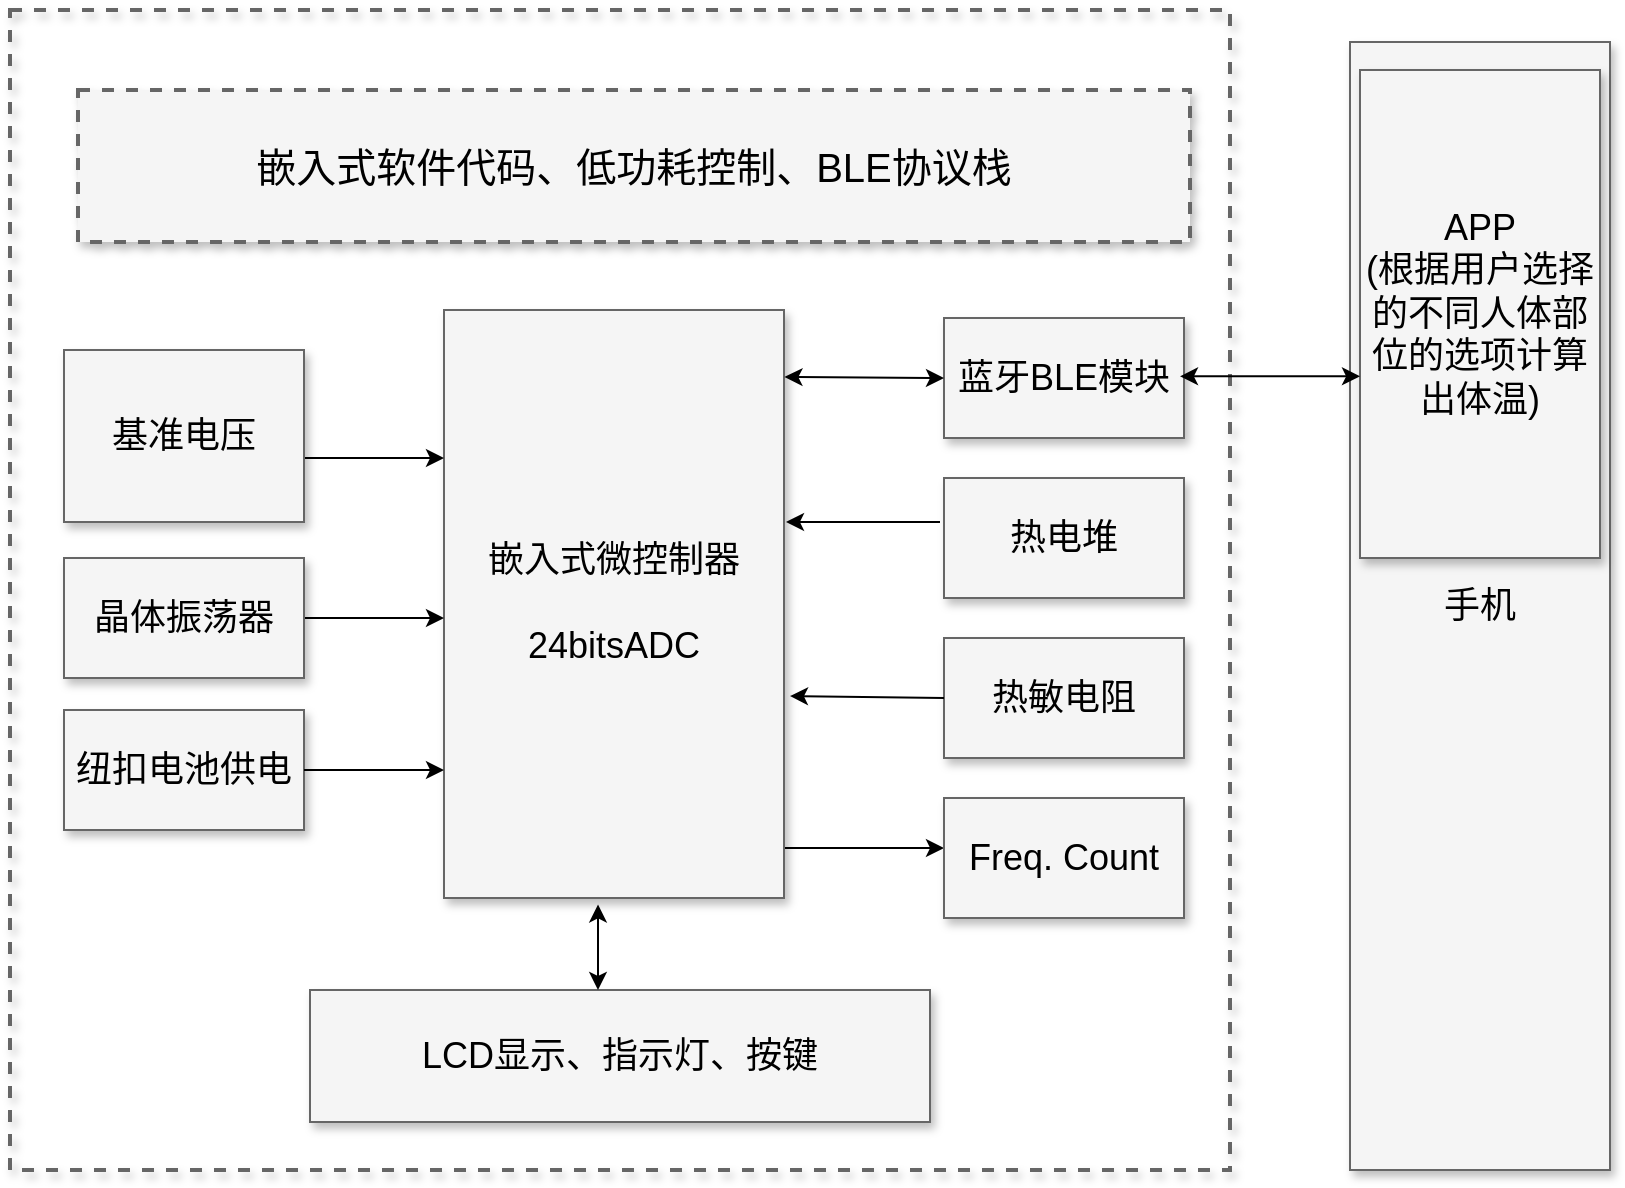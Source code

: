 <mxfile version="14.9.8" type="github">
  <diagram name="Page-1" id="90a13364-a465-7bf4-72fc-28e22215d7a0">
    <mxGraphModel dx="1730" dy="950" grid="1" gridSize="10" guides="1" tooltips="1" connect="1" arrows="1" fold="1" page="1" pageScale="1.5" pageWidth="1169" pageHeight="826" background="none" math="0" shadow="0">
      <root>
        <mxCell id="0" style=";html=1;" />
        <mxCell id="1" style=";html=1;" parent="0" />
        <mxCell id="DPt9-Xgg2FiwXUiJCqeW-1" value="手机" style="whiteSpace=wrap;html=1;shadow=1;fontSize=18;fillColor=#f5f5f5;strokeColor=#666666;" vertex="1" parent="1">
          <mxGeometry x="1240" y="306" width="130" height="564" as="geometry" />
        </mxCell>
        <mxCell id="DPt9-Xgg2FiwXUiJCqeW-2" value="" style="whiteSpace=wrap;html=1;shadow=1;fontSize=20;strokeColor=#666666;strokeWidth=2;dashed=1;fillColor=none;" vertex="1" parent="1">
          <mxGeometry x="570" y="290" width="610" height="580" as="geometry" />
        </mxCell>
        <mxCell id="3a17f1ce550125da-1" value="嵌入式软件代码、低功耗控制、BLE协议栈" style="whiteSpace=wrap;html=1;shadow=1;fontSize=20;fillColor=#f5f5f5;strokeColor=#666666;strokeWidth=2;dashed=1;" parent="1" vertex="1">
          <mxGeometry x="604" y="330" width="556" height="76" as="geometry" />
        </mxCell>
        <mxCell id="3a17f1ce550125da-16" style="edgeStyle=elbowEdgeStyle;rounded=0;html=1;startArrow=none;startFill=0;jettySize=auto;orthogonalLoop=1;fontSize=18;elbow=vertical;" parent="1" source="3a17f1ce550125da-2" target="3a17f1ce550125da-7" edge="1">
          <mxGeometry relative="1" as="geometry" />
        </mxCell>
        <mxCell id="3a17f1ce550125da-2" value="嵌入式微控制器&lt;br&gt;&lt;br&gt;24bitsADC" style="whiteSpace=wrap;html=1;shadow=1;fontSize=18;fillColor=#f5f5f5;strokeColor=#666666;" parent="1" vertex="1">
          <mxGeometry x="787" y="440" width="170" height="294" as="geometry" />
        </mxCell>
        <mxCell id="3a17f1ce550125da-4" value="蓝牙BLE模块" style="whiteSpace=wrap;html=1;shadow=1;fontSize=18;fillColor=#f5f5f5;strokeColor=#666666;" parent="1" vertex="1">
          <mxGeometry x="1037" y="444" width="120" height="60" as="geometry" />
        </mxCell>
        <mxCell id="3a17f1ce550125da-5" value="热电堆" style="whiteSpace=wrap;html=1;shadow=1;fontSize=18;fillColor=#f5f5f5;strokeColor=#666666;" parent="1" vertex="1">
          <mxGeometry x="1037" y="524" width="120" height="60" as="geometry" />
        </mxCell>
        <mxCell id="3a17f1ce550125da-6" value="热敏电阻" style="whiteSpace=wrap;html=1;shadow=1;fontSize=18;fillColor=#f5f5f5;strokeColor=#666666;" parent="1" vertex="1">
          <mxGeometry x="1037" y="604" width="120" height="60" as="geometry" />
        </mxCell>
        <mxCell id="3a17f1ce550125da-7" value="Freq. Count" style="whiteSpace=wrap;html=1;shadow=1;fontSize=18;fillColor=#f5f5f5;strokeColor=#666666;" parent="1" vertex="1">
          <mxGeometry x="1037" y="684" width="120" height="60" as="geometry" />
        </mxCell>
        <mxCell id="3a17f1ce550125da-20" style="edgeStyle=elbowEdgeStyle;rounded=0;html=1;startArrow=none;startFill=0;jettySize=auto;orthogonalLoop=1;fontSize=18;elbow=vertical;" parent="1" source="3a17f1ce550125da-8" target="3a17f1ce550125da-2" edge="1">
          <mxGeometry relative="1" as="geometry">
            <Array as="points">
              <mxPoint x="757" y="514" />
            </Array>
          </mxGeometry>
        </mxCell>
        <mxCell id="3a17f1ce550125da-8" value="基准电压" style="whiteSpace=wrap;html=1;shadow=1;fontSize=18;fillColor=#f5f5f5;strokeColor=#666666;" parent="1" vertex="1">
          <mxGeometry x="597" y="460" width="120" height="86" as="geometry" />
        </mxCell>
        <mxCell id="3a17f1ce550125da-21" style="edgeStyle=elbowEdgeStyle;rounded=0;html=1;startArrow=none;startFill=0;jettySize=auto;orthogonalLoop=1;fontSize=18;elbow=vertical;" parent="1" source="3a17f1ce550125da-9" target="3a17f1ce550125da-2" edge="1">
          <mxGeometry relative="1" as="geometry" />
        </mxCell>
        <mxCell id="3a17f1ce550125da-9" value="晶体振荡器" style="whiteSpace=wrap;html=1;shadow=1;fontSize=18;fillColor=#f5f5f5;strokeColor=#666666;" parent="1" vertex="1">
          <mxGeometry x="597" y="564" width="120" height="60" as="geometry" />
        </mxCell>
        <mxCell id="3a17f1ce550125da-10" value="LCD显示、指示灯、按键" style="whiteSpace=wrap;html=1;shadow=1;fontSize=18;fillColor=#f5f5f5;strokeColor=#666666;" parent="1" vertex="1">
          <mxGeometry x="720" y="780" width="310" height="66" as="geometry" />
        </mxCell>
        <mxCell id="3a17f1ce550125da-11" value="纽扣电池供电" style="whiteSpace=wrap;html=1;shadow=1;fontSize=18;fillColor=#f5f5f5;strokeColor=#666666;" parent="1" vertex="1">
          <mxGeometry x="597" y="640" width="120" height="60" as="geometry" />
        </mxCell>
        <mxCell id="DPt9-Xgg2FiwXUiJCqeW-4" value="" style="endArrow=classic;startArrow=classic;html=1;exitX=1;exitY=0.5;exitDx=0;exitDy=0;entryX=-0.027;entryY=0.277;entryDx=0;entryDy=0;entryPerimeter=0;" edge="1" parent="1">
          <mxGeometry width="50" height="50" relative="1" as="geometry">
            <mxPoint x="957.24" y="473.5" as="sourcePoint" />
            <mxPoint x="1037.0" y="474.01" as="targetPoint" />
          </mxGeometry>
        </mxCell>
        <mxCell id="DPt9-Xgg2FiwXUiJCqeW-5" value="" style="endArrow=classic;html=1;exitX=0;exitY=0.5;exitDx=0;exitDy=0;" edge="1" parent="1" source="3a17f1ce550125da-6">
          <mxGeometry width="50" height="50" relative="1" as="geometry">
            <mxPoint x="980" y="610" as="sourcePoint" />
            <mxPoint x="960" y="633" as="targetPoint" />
          </mxGeometry>
        </mxCell>
        <mxCell id="DPt9-Xgg2FiwXUiJCqeW-6" value="" style="endArrow=classic;html=1;entryX=1.02;entryY=0.657;entryDx=0;entryDy=0;entryPerimeter=0;" edge="1" parent="1">
          <mxGeometry width="50" height="50" relative="1" as="geometry">
            <mxPoint x="1035" y="546" as="sourcePoint" />
            <mxPoint x="958.0" y="545.998" as="targetPoint" />
          </mxGeometry>
        </mxCell>
        <mxCell id="DPt9-Xgg2FiwXUiJCqeW-7" style="edgeStyle=elbowEdgeStyle;rounded=0;html=1;startArrow=none;startFill=0;jettySize=auto;orthogonalLoop=1;fontSize=18;elbow=vertical;" edge="1" parent="1">
          <mxGeometry relative="1" as="geometry">
            <mxPoint x="717" y="670" as="sourcePoint" />
            <mxPoint x="787" y="670" as="targetPoint" />
          </mxGeometry>
        </mxCell>
        <mxCell id="DPt9-Xgg2FiwXUiJCqeW-9" value="" style="endArrow=classic;startArrow=classic;html=1;entryX=0.453;entryY=1.011;entryDx=0;entryDy=0;entryPerimeter=0;" edge="1" parent="1" target="3a17f1ce550125da-2">
          <mxGeometry width="50" height="50" relative="1" as="geometry">
            <mxPoint x="864" y="780" as="sourcePoint" />
            <mxPoint x="900" y="730" as="targetPoint" />
          </mxGeometry>
        </mxCell>
        <mxCell id="DPt9-Xgg2FiwXUiJCqeW-13" value="APP&lt;br&gt;(根据用户选择的不同人体部位的选项计算出体温)" style="whiteSpace=wrap;html=1;shadow=1;fontSize=18;fillColor=#f5f5f5;strokeColor=#666666;" vertex="1" parent="1">
          <mxGeometry x="1245" y="320" width="120" height="244" as="geometry" />
        </mxCell>
        <mxCell id="DPt9-Xgg2FiwXUiJCqeW-21" value="" style="endArrow=classic;startArrow=classic;html=1;" edge="1" parent="1">
          <mxGeometry width="50" height="50" relative="1" as="geometry">
            <mxPoint x="1155" y="473.17" as="sourcePoint" />
            <mxPoint x="1245" y="473.17" as="targetPoint" />
          </mxGeometry>
        </mxCell>
      </root>
    </mxGraphModel>
  </diagram>
</mxfile>
